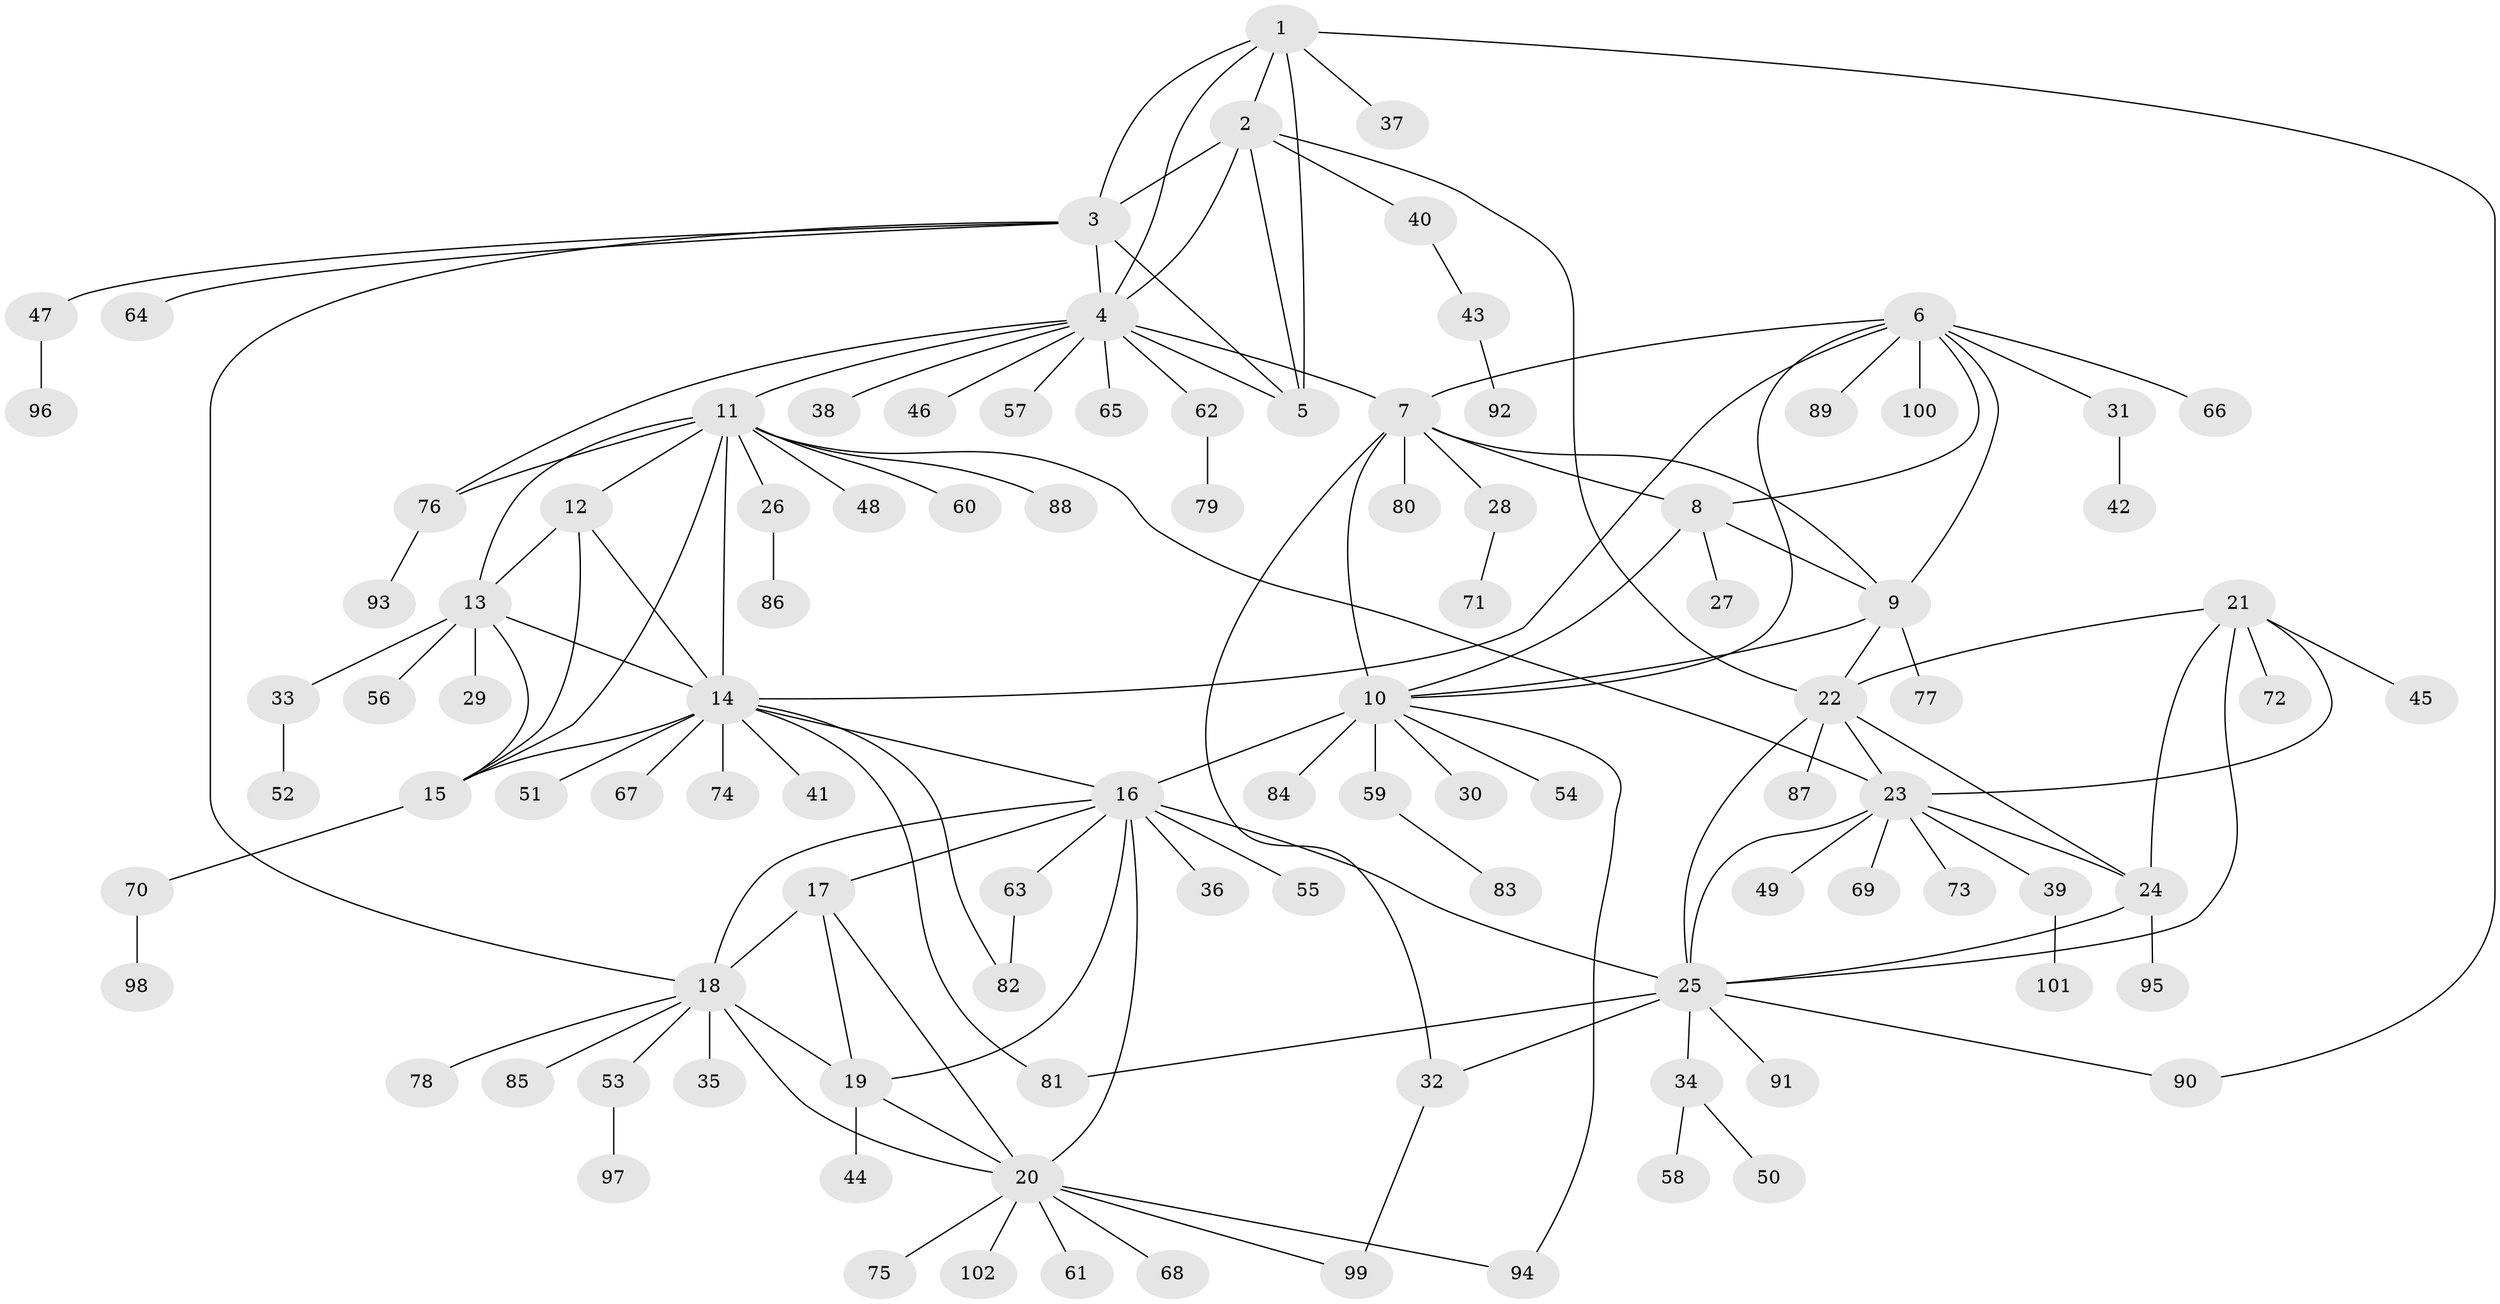 // Generated by graph-tools (version 1.1) at 2025/54/03/09/25 04:54:42]
// undirected, 102 vertices, 144 edges
graph export_dot {
graph [start="1"]
  node [color=gray90,style=filled];
  1;
  2;
  3;
  4;
  5;
  6;
  7;
  8;
  9;
  10;
  11;
  12;
  13;
  14;
  15;
  16;
  17;
  18;
  19;
  20;
  21;
  22;
  23;
  24;
  25;
  26;
  27;
  28;
  29;
  30;
  31;
  32;
  33;
  34;
  35;
  36;
  37;
  38;
  39;
  40;
  41;
  42;
  43;
  44;
  45;
  46;
  47;
  48;
  49;
  50;
  51;
  52;
  53;
  54;
  55;
  56;
  57;
  58;
  59;
  60;
  61;
  62;
  63;
  64;
  65;
  66;
  67;
  68;
  69;
  70;
  71;
  72;
  73;
  74;
  75;
  76;
  77;
  78;
  79;
  80;
  81;
  82;
  83;
  84;
  85;
  86;
  87;
  88;
  89;
  90;
  91;
  92;
  93;
  94;
  95;
  96;
  97;
  98;
  99;
  100;
  101;
  102;
  1 -- 2;
  1 -- 3;
  1 -- 4;
  1 -- 5;
  1 -- 37;
  1 -- 90;
  2 -- 3;
  2 -- 4;
  2 -- 5;
  2 -- 22;
  2 -- 40;
  3 -- 4;
  3 -- 5;
  3 -- 18;
  3 -- 47;
  3 -- 64;
  4 -- 5;
  4 -- 7;
  4 -- 11;
  4 -- 38;
  4 -- 46;
  4 -- 57;
  4 -- 62;
  4 -- 65;
  4 -- 76;
  6 -- 7;
  6 -- 8;
  6 -- 9;
  6 -- 10;
  6 -- 14;
  6 -- 31;
  6 -- 66;
  6 -- 89;
  6 -- 100;
  7 -- 8;
  7 -- 9;
  7 -- 10;
  7 -- 28;
  7 -- 32;
  7 -- 80;
  8 -- 9;
  8 -- 10;
  8 -- 27;
  9 -- 10;
  9 -- 22;
  9 -- 77;
  10 -- 16;
  10 -- 30;
  10 -- 54;
  10 -- 59;
  10 -- 84;
  10 -- 94;
  11 -- 12;
  11 -- 13;
  11 -- 14;
  11 -- 15;
  11 -- 23;
  11 -- 26;
  11 -- 48;
  11 -- 60;
  11 -- 76;
  11 -- 88;
  12 -- 13;
  12 -- 14;
  12 -- 15;
  13 -- 14;
  13 -- 15;
  13 -- 29;
  13 -- 33;
  13 -- 56;
  14 -- 15;
  14 -- 16;
  14 -- 41;
  14 -- 51;
  14 -- 67;
  14 -- 74;
  14 -- 81;
  14 -- 82;
  15 -- 70;
  16 -- 17;
  16 -- 18;
  16 -- 19;
  16 -- 20;
  16 -- 25;
  16 -- 36;
  16 -- 55;
  16 -- 63;
  17 -- 18;
  17 -- 19;
  17 -- 20;
  18 -- 19;
  18 -- 20;
  18 -- 35;
  18 -- 53;
  18 -- 78;
  18 -- 85;
  19 -- 20;
  19 -- 44;
  20 -- 61;
  20 -- 68;
  20 -- 75;
  20 -- 94;
  20 -- 99;
  20 -- 102;
  21 -- 22;
  21 -- 23;
  21 -- 24;
  21 -- 25;
  21 -- 45;
  21 -- 72;
  22 -- 23;
  22 -- 24;
  22 -- 25;
  22 -- 87;
  23 -- 24;
  23 -- 25;
  23 -- 39;
  23 -- 49;
  23 -- 69;
  23 -- 73;
  24 -- 25;
  24 -- 95;
  25 -- 32;
  25 -- 34;
  25 -- 81;
  25 -- 90;
  25 -- 91;
  26 -- 86;
  28 -- 71;
  31 -- 42;
  32 -- 99;
  33 -- 52;
  34 -- 50;
  34 -- 58;
  39 -- 101;
  40 -- 43;
  43 -- 92;
  47 -- 96;
  53 -- 97;
  59 -- 83;
  62 -- 79;
  63 -- 82;
  70 -- 98;
  76 -- 93;
}
